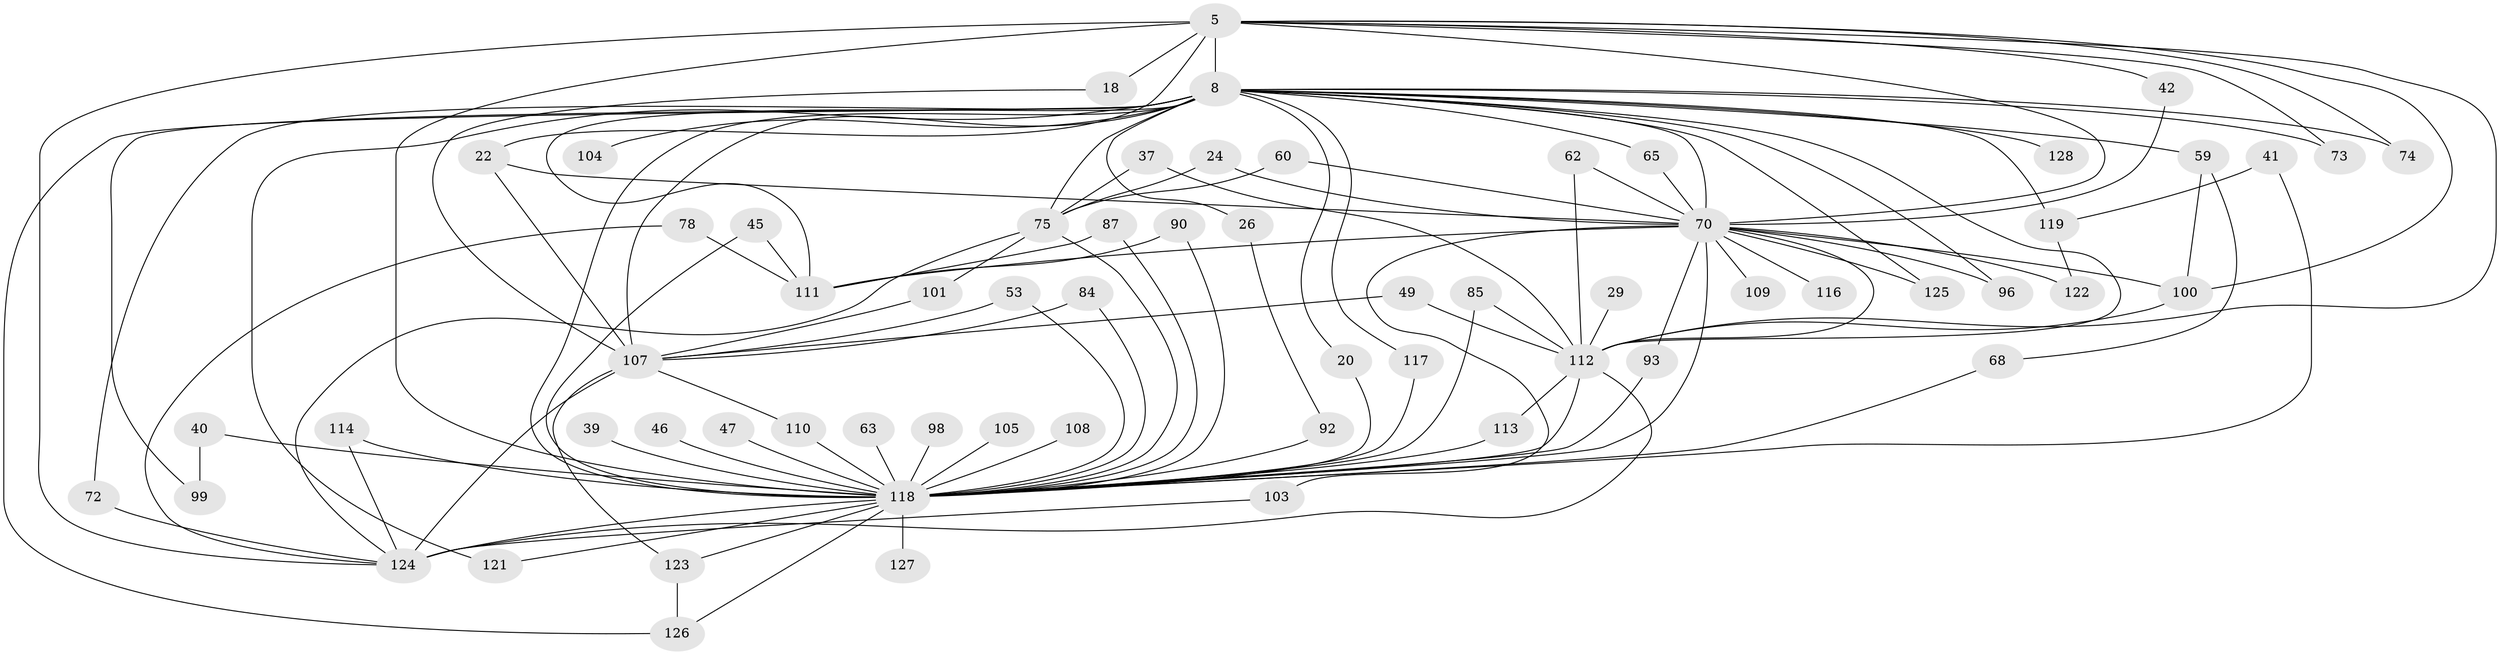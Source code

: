 // original degree distribution, {16: 0.015625, 26: 0.0078125, 18: 0.0078125, 23: 0.015625, 35: 0.0078125, 25: 0.0078125, 22: 0.0078125, 15: 0.0078125, 4: 0.046875, 6: 0.03125, 5: 0.0234375, 12: 0.0078125, 2: 0.53125, 9: 0.015625, 7: 0.0234375, 3: 0.2421875}
// Generated by graph-tools (version 1.1) at 2025/46/03/09/25 04:46:41]
// undirected, 64 vertices, 117 edges
graph export_dot {
graph [start="1"]
  node [color=gray90,style=filled];
  5 [super="+1"];
  8 [super="+2+4"];
  18;
  20;
  22;
  24;
  26;
  29;
  37;
  39;
  40;
  41;
  42;
  45;
  46 [super="+25"];
  47;
  49;
  53;
  59 [super="+13"];
  60;
  62;
  63;
  65 [super="+64"];
  68;
  70 [super="+67+50+15"];
  72;
  73;
  74;
  75 [super="+61"];
  78;
  84 [super="+48"];
  85;
  87;
  90 [super="+88"];
  92 [super="+76"];
  93;
  96 [super="+79"];
  98;
  99;
  100 [super="+58+51"];
  101;
  103;
  104;
  105;
  107 [super="+43+95"];
  108;
  109;
  110;
  111 [super="+106"];
  112 [super="+80"];
  113;
  114;
  116;
  117;
  118 [super="+27+19+94+86+9"];
  119 [super="+97"];
  121;
  122;
  123 [super="+115"];
  124 [super="+36+56+44+102"];
  125 [super="+52"];
  126 [super="+120"];
  127;
  128;
  5 -- 8 [weight=6];
  5 -- 18 [weight=2];
  5 -- 42;
  5 -- 73;
  5 -- 74;
  5 -- 22;
  5 -- 118 [weight=8];
  5 -- 124 [weight=3];
  5 -- 112 [weight=4];
  5 -- 70 [weight=2];
  5 -- 100;
  8 -- 59 [weight=3];
  8 -- 70 [weight=6];
  8 -- 72;
  8 -- 104 [weight=2];
  8 -- 111 [weight=3];
  8 -- 112 [weight=9];
  8 -- 128 [weight=2];
  8 -- 74;
  8 -- 20;
  8 -- 99;
  8 -- 107 [weight=4];
  8 -- 121;
  8 -- 73;
  8 -- 75 [weight=2];
  8 -- 117;
  8 -- 119 [weight=2];
  8 -- 26;
  8 -- 125 [weight=2];
  8 -- 65;
  8 -- 96;
  8 -- 118 [weight=9];
  8 -- 126 [weight=3];
  18 -- 107;
  20 -- 118;
  22 -- 107;
  22 -- 70;
  24 -- 75;
  24 -- 70;
  26 -- 92;
  29 -- 112;
  37 -- 75;
  37 -- 112;
  39 -- 118 [weight=2];
  40 -- 99;
  40 -- 118 [weight=2];
  41 -- 119;
  41 -- 118 [weight=2];
  42 -- 70;
  45 -- 111;
  45 -- 118;
  46 -- 118 [weight=3];
  47 -- 118 [weight=2];
  49 -- 107;
  49 -- 112;
  53 -- 118;
  53 -- 107;
  59 -- 68;
  59 -- 100;
  60 -- 75;
  60 -- 70;
  62 -- 112;
  62 -- 70;
  63 -- 118 [weight=2];
  65 -- 70 [weight=2];
  68 -- 118;
  70 -- 96 [weight=2];
  70 -- 112 [weight=4];
  70 -- 93;
  70 -- 103;
  70 -- 109;
  70 -- 116;
  70 -- 118 [weight=9];
  70 -- 122;
  70 -- 125;
  70 -- 100;
  70 -- 111 [weight=3];
  72 -- 124;
  75 -- 101;
  75 -- 124;
  75 -- 118 [weight=2];
  78 -- 124;
  78 -- 111;
  84 -- 107;
  84 -- 118 [weight=2];
  85 -- 112;
  85 -- 118;
  87 -- 118;
  87 -- 111;
  90 -- 118 [weight=2];
  90 -- 111;
  92 -- 118 [weight=2];
  93 -- 118;
  98 -- 118 [weight=2];
  100 -- 112;
  101 -- 107;
  103 -- 124;
  105 -- 118 [weight=2];
  107 -- 110;
  107 -- 123;
  107 -- 124 [weight=3];
  108 -- 118 [weight=2];
  110 -- 118;
  112 -- 113;
  112 -- 124 [weight=2];
  112 -- 118 [weight=4];
  113 -- 118;
  114 -- 124;
  114 -- 118;
  117 -- 118;
  118 -- 123;
  118 -- 126 [weight=3];
  118 -- 127 [weight=2];
  118 -- 121;
  118 -- 124;
  119 -- 122;
  123 -- 126;
}
